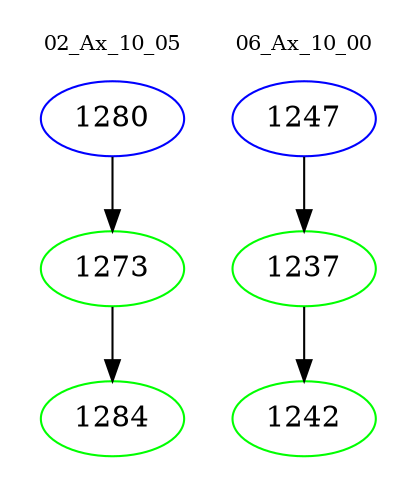 digraph{
subgraph cluster_0 {
color = white
label = "02_Ax_10_05";
fontsize=10;
T0_1280 [label="1280", color="blue"]
T0_1280 -> T0_1273 [color="black"]
T0_1273 [label="1273", color="green"]
T0_1273 -> T0_1284 [color="black"]
T0_1284 [label="1284", color="green"]
}
subgraph cluster_1 {
color = white
label = "06_Ax_10_00";
fontsize=10;
T1_1247 [label="1247", color="blue"]
T1_1247 -> T1_1237 [color="black"]
T1_1237 [label="1237", color="green"]
T1_1237 -> T1_1242 [color="black"]
T1_1242 [label="1242", color="green"]
}
}
